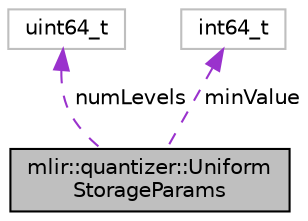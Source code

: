 digraph "mlir::quantizer::UniformStorageParams"
{
  bgcolor="transparent";
  edge [fontname="Helvetica",fontsize="10",labelfontname="Helvetica",labelfontsize="10"];
  node [fontname="Helvetica",fontsize="10",shape=record];
  Node1 [label="mlir::quantizer::Uniform\lStorageParams",height=0.2,width=0.4,color="black", fillcolor="grey75", style="filled", fontcolor="black"];
  Node2 -> Node1 [dir="back",color="darkorchid3",fontsize="10",style="dashed",label=" numLevels" ,fontname="Helvetica"];
  Node2 [label="uint64_t",height=0.2,width=0.4,color="grey75"];
  Node3 -> Node1 [dir="back",color="darkorchid3",fontsize="10",style="dashed",label=" minValue" ,fontname="Helvetica"];
  Node3 [label="int64_t",height=0.2,width=0.4,color="grey75"];
}
